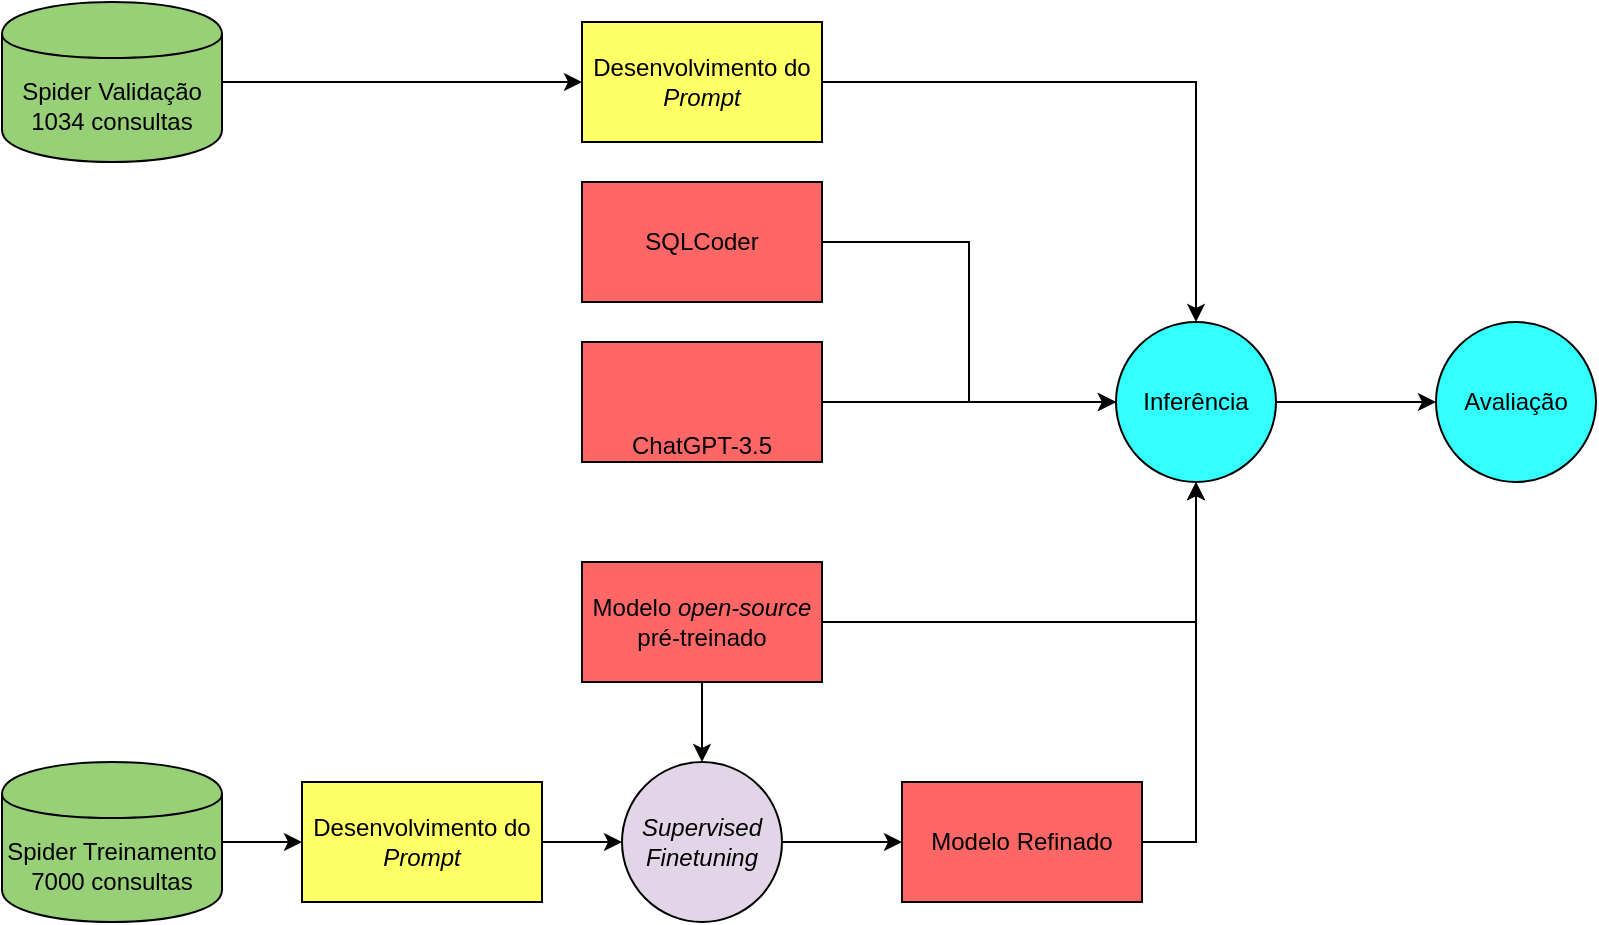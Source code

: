 <mxfile version="21.7.2" type="device">
  <diagram name="Página-1" id="j3Tz3SWzkhN-e3PXR41i">
    <mxGraphModel dx="472" dy="1917" grid="1" gridSize="10" guides="1" tooltips="1" connect="1" arrows="1" fold="1" page="1" pageScale="1" pageWidth="827" pageHeight="1169" math="0" shadow="0">
      <root>
        <mxCell id="0" />
        <mxCell id="1" parent="0" />
        <mxCell id="gv-i2YEqdemQeXcwKcJR-12" style="edgeStyle=orthogonalEdgeStyle;rounded=0;orthogonalLoop=1;jettySize=auto;html=1;entryX=0;entryY=0.5;entryDx=0;entryDy=0;" parent="1" source="gv-i2YEqdemQeXcwKcJR-4" target="gv-i2YEqdemQeXcwKcJR-25" edge="1">
          <mxGeometry relative="1" as="geometry">
            <Array as="points" />
          </mxGeometry>
        </mxCell>
        <mxCell id="gv-i2YEqdemQeXcwKcJR-4" value="Spider Validação&lt;br&gt;1034 consultas" style="shape=cylinder;whiteSpace=wrap;html=1;boundedLbl=1;backgroundOutline=1;fillColor=#97D077;" parent="1" vertex="1">
          <mxGeometry x="190" y="-40" width="110" height="80" as="geometry" />
        </mxCell>
        <mxCell id="gv-i2YEqdemQeXcwKcJR-15" style="edgeStyle=orthogonalEdgeStyle;rounded=0;orthogonalLoop=1;jettySize=auto;html=1;entryX=0;entryY=0.5;entryDx=0;entryDy=0;" parent="1" source="Ea4S65HdMTTHUP1lMuB2-2" target="gv-i2YEqdemQeXcwKcJR-11" edge="1">
          <mxGeometry relative="1" as="geometry" />
        </mxCell>
        <mxCell id="gv-i2YEqdemQeXcwKcJR-7" value="Spider Treinamento&lt;br&gt;7000 consultas" style="shape=cylinder;whiteSpace=wrap;html=1;boundedLbl=1;backgroundOutline=1;fillColor=#97D077;" parent="1" vertex="1">
          <mxGeometry x="190" y="340" width="110" height="80" as="geometry" />
        </mxCell>
        <mxCell id="gv-i2YEqdemQeXcwKcJR-13" style="edgeStyle=orthogonalEdgeStyle;rounded=0;orthogonalLoop=1;jettySize=auto;html=1;entryX=0.5;entryY=1;entryDx=0;entryDy=0;" parent="1" source="gv-i2YEqdemQeXcwKcJR-9" target="gv-i2YEqdemQeXcwKcJR-10" edge="1">
          <mxGeometry relative="1" as="geometry" />
        </mxCell>
        <mxCell id="gv-i2YEqdemQeXcwKcJR-14" style="edgeStyle=orthogonalEdgeStyle;rounded=0;orthogonalLoop=1;jettySize=auto;html=1;entryX=0.5;entryY=0;entryDx=0;entryDy=0;" parent="1" source="gv-i2YEqdemQeXcwKcJR-9" target="gv-i2YEqdemQeXcwKcJR-11" edge="1">
          <mxGeometry relative="1" as="geometry" />
        </mxCell>
        <mxCell id="gv-i2YEqdemQeXcwKcJR-9" value="Modelo &lt;i&gt;open-source &lt;/i&gt;pré-treinado" style="rounded=0;whiteSpace=wrap;html=1;fillColor=#FF6666;" parent="1" vertex="1">
          <mxGeometry x="480" y="240" width="120" height="60" as="geometry" />
        </mxCell>
        <mxCell id="gv-i2YEqdemQeXcwKcJR-30" value="" style="edgeStyle=orthogonalEdgeStyle;rounded=0;orthogonalLoop=1;jettySize=auto;html=1;" parent="1" source="gv-i2YEqdemQeXcwKcJR-10" target="gv-i2YEqdemQeXcwKcJR-29" edge="1">
          <mxGeometry relative="1" as="geometry" />
        </mxCell>
        <mxCell id="gv-i2YEqdemQeXcwKcJR-10" value="Inferência" style="ellipse;whiteSpace=wrap;html=1;aspect=fixed;fillColor=#33FFFF;" parent="1" vertex="1">
          <mxGeometry x="747" y="120" width="80" height="80" as="geometry" />
        </mxCell>
        <mxCell id="gv-i2YEqdemQeXcwKcJR-17" value="" style="edgeStyle=orthogonalEdgeStyle;rounded=0;orthogonalLoop=1;jettySize=auto;html=1;" parent="1" source="gv-i2YEqdemQeXcwKcJR-11" target="gv-i2YEqdemQeXcwKcJR-16" edge="1">
          <mxGeometry relative="1" as="geometry" />
        </mxCell>
        <mxCell id="gv-i2YEqdemQeXcwKcJR-11" value="&lt;i&gt;Supervised Finetuning&lt;/i&gt;" style="ellipse;whiteSpace=wrap;html=1;aspect=fixed;fillColor=#E1D5E7;" parent="1" vertex="1">
          <mxGeometry x="500" y="340" width="80" height="80" as="geometry" />
        </mxCell>
        <mxCell id="gv-i2YEqdemQeXcwKcJR-19" style="edgeStyle=orthogonalEdgeStyle;rounded=0;orthogonalLoop=1;jettySize=auto;html=1;entryX=0.5;entryY=1;entryDx=0;entryDy=0;" parent="1" source="gv-i2YEqdemQeXcwKcJR-16" target="gv-i2YEqdemQeXcwKcJR-10" edge="1">
          <mxGeometry relative="1" as="geometry">
            <Array as="points">
              <mxPoint x="787" y="380" />
            </Array>
          </mxGeometry>
        </mxCell>
        <mxCell id="gv-i2YEqdemQeXcwKcJR-16" value="Modelo Refinado" style="whiteSpace=wrap;html=1;fillColor=#FF6666;" parent="1" vertex="1">
          <mxGeometry x="640" y="350" width="120" height="60" as="geometry" />
        </mxCell>
        <mxCell id="gv-i2YEqdemQeXcwKcJR-23" style="edgeStyle=orthogonalEdgeStyle;rounded=0;orthogonalLoop=1;jettySize=auto;html=1;entryX=0;entryY=0.5;entryDx=0;entryDy=0;" parent="1" source="gv-i2YEqdemQeXcwKcJR-21" target="gv-i2YEqdemQeXcwKcJR-10" edge="1">
          <mxGeometry relative="1" as="geometry" />
        </mxCell>
        <mxCell id="gv-i2YEqdemQeXcwKcJR-24" value="" style="group" parent="1" vertex="1" connectable="0">
          <mxGeometry x="480" y="130" width="120" height="60" as="geometry" />
        </mxCell>
        <mxCell id="gv-i2YEqdemQeXcwKcJR-22" value="" style="group;fillColor=#FF6666;strokeColor=#FF6666;container=0;" parent="gv-i2YEqdemQeXcwKcJR-24" vertex="1" connectable="0">
          <mxGeometry width="120" height="60" as="geometry" />
        </mxCell>
        <mxCell id="gv-i2YEqdemQeXcwKcJR-21" value="&lt;br&gt;&lt;br&gt;&lt;br&gt;ChatGPT-3.5" style="rounded=0;whiteSpace=wrap;html=1;fillColor=#FF6666;" parent="gv-i2YEqdemQeXcwKcJR-24" vertex="1">
          <mxGeometry width="120" height="60" as="geometry" />
        </mxCell>
        <mxCell id="gv-i2YEqdemQeXcwKcJR-20" value="" style="shape=image;verticalLabelPosition=bottom;labelBackgroundColor=default;verticalAlign=top;aspect=fixed;imageAspect=0;image=https://upload.wikimedia.org/wikipedia/commons/thumb/0/04/ChatGPT_logo.svg/1200px-ChatGPT_logo.svg.png;" parent="gv-i2YEqdemQeXcwKcJR-24" vertex="1">
          <mxGeometry x="42.5" y="7.5" width="35" height="35" as="geometry" />
        </mxCell>
        <mxCell id="Ea4S65HdMTTHUP1lMuB2-1" style="edgeStyle=orthogonalEdgeStyle;rounded=0;orthogonalLoop=1;jettySize=auto;html=1;entryX=0.5;entryY=0;entryDx=0;entryDy=0;" parent="1" source="gv-i2YEqdemQeXcwKcJR-25" target="gv-i2YEqdemQeXcwKcJR-10" edge="1">
          <mxGeometry relative="1" as="geometry" />
        </mxCell>
        <mxCell id="gv-i2YEqdemQeXcwKcJR-25" value="Desenvolvimento do &lt;i&gt;Prompt&lt;/i&gt;" style="rounded=0;whiteSpace=wrap;html=1;fillColor=#FFFF66;" parent="1" vertex="1">
          <mxGeometry x="480" y="-30" width="120" height="60" as="geometry" />
        </mxCell>
        <mxCell id="gv-i2YEqdemQeXcwKcJR-29" value="Avaliação" style="ellipse;whiteSpace=wrap;html=1;aspect=fixed;fillColor=#33FFFF;" parent="1" vertex="1">
          <mxGeometry x="907" y="120" width="80" height="80" as="geometry" />
        </mxCell>
        <mxCell id="Ea4S65HdMTTHUP1lMuB2-3" value="" style="edgeStyle=orthogonalEdgeStyle;rounded=0;orthogonalLoop=1;jettySize=auto;html=1;entryX=0;entryY=0.5;entryDx=0;entryDy=0;" parent="1" source="gv-i2YEqdemQeXcwKcJR-7" target="Ea4S65HdMTTHUP1lMuB2-2" edge="1">
          <mxGeometry relative="1" as="geometry">
            <mxPoint x="300" y="380" as="sourcePoint" />
            <mxPoint x="500" y="380" as="targetPoint" />
          </mxGeometry>
        </mxCell>
        <mxCell id="Ea4S65HdMTTHUP1lMuB2-2" value="Desenvolvimento do &lt;i&gt;Prompt&lt;/i&gt;" style="rounded=0;whiteSpace=wrap;html=1;fillColor=#FFFF66;" parent="1" vertex="1">
          <mxGeometry x="340" y="350" width="120" height="60" as="geometry" />
        </mxCell>
        <mxCell id="flCXpkrSe3Wm0N8jv-8p-2" style="edgeStyle=orthogonalEdgeStyle;rounded=0;orthogonalLoop=1;jettySize=auto;html=1;entryX=0;entryY=0.5;entryDx=0;entryDy=0;" edge="1" parent="1" source="flCXpkrSe3Wm0N8jv-8p-1" target="gv-i2YEqdemQeXcwKcJR-10">
          <mxGeometry relative="1" as="geometry" />
        </mxCell>
        <mxCell id="flCXpkrSe3Wm0N8jv-8p-1" value="SQLCoder" style="rounded=0;whiteSpace=wrap;html=1;fillColor=#FF6666;" vertex="1" parent="1">
          <mxGeometry x="480" y="50" width="120" height="60" as="geometry" />
        </mxCell>
      </root>
    </mxGraphModel>
  </diagram>
</mxfile>
